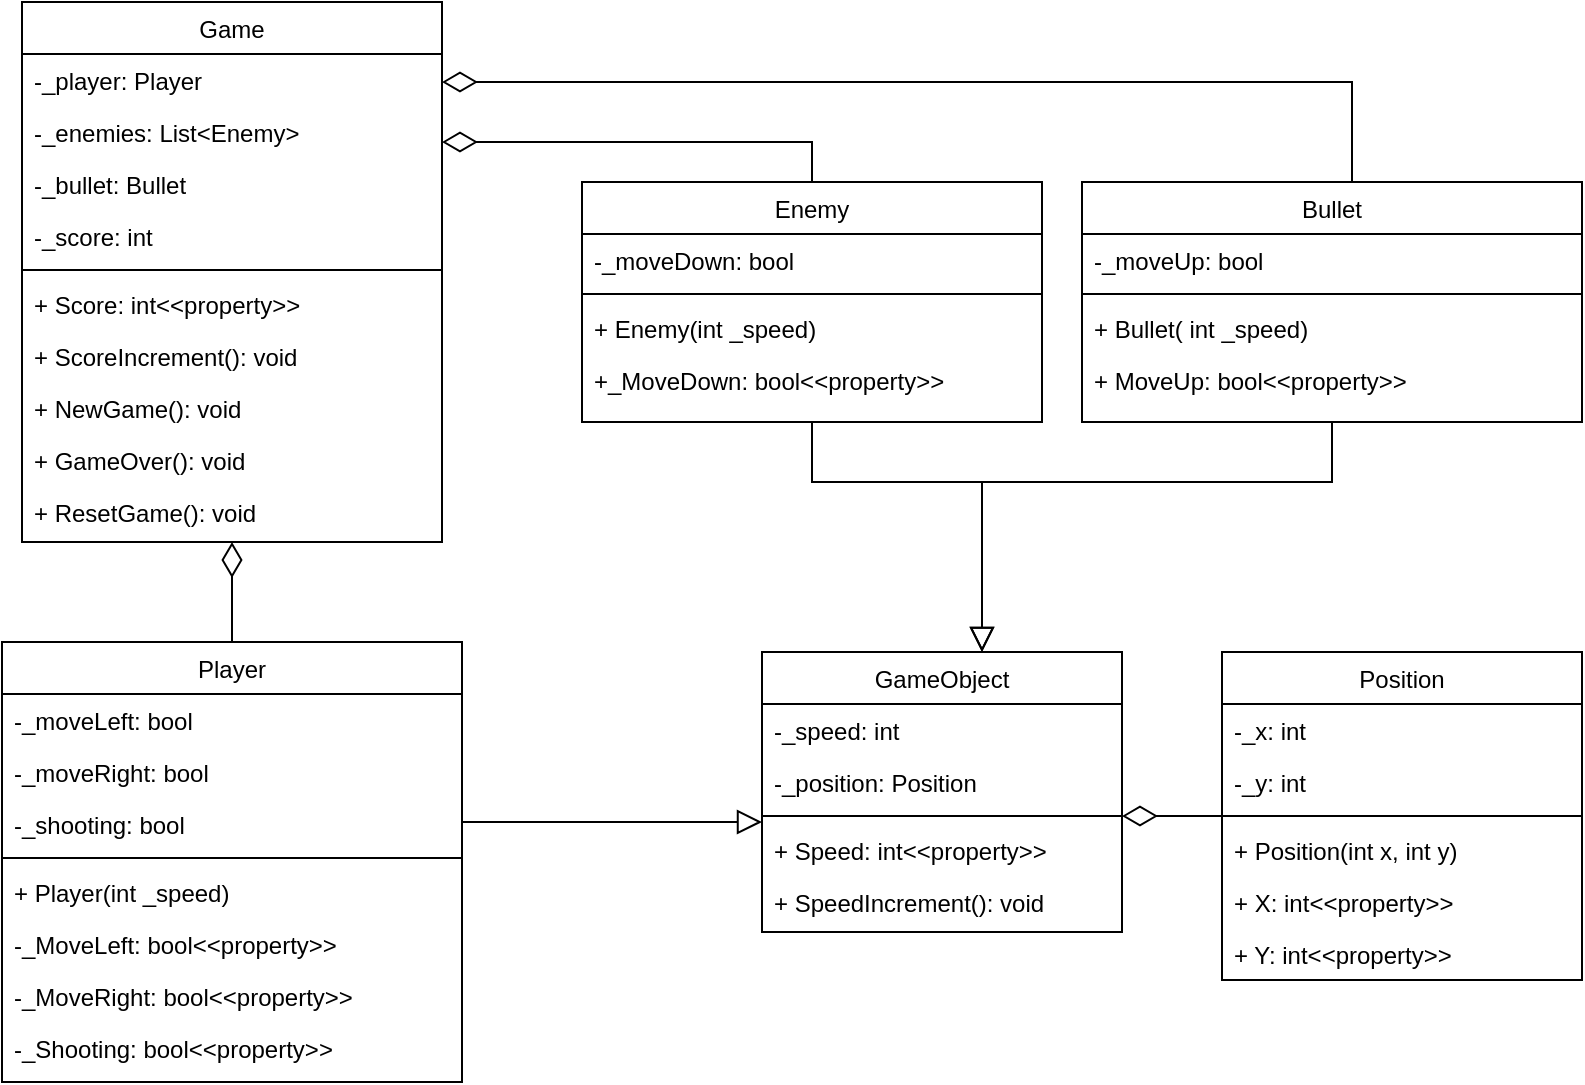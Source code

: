 <mxfile version="15.6.8" type="device"><diagram id="C5RBs43oDa-KdzZeNtuy" name="Page-1"><mxGraphModel dx="868" dy="482" grid="1" gridSize="10" guides="1" tooltips="1" connect="1" arrows="1" fold="1" page="1" pageScale="1" pageWidth="827" pageHeight="1169" math="0" shadow="0"><root><mxCell id="WIyWlLk6GJQsqaUBKTNV-0"/><mxCell id="WIyWlLk6GJQsqaUBKTNV-1" parent="WIyWlLk6GJQsqaUBKTNV-0"/><mxCell id="zkfFHV4jXpPFQw0GAbJ--17" value="Game" style="swimlane;fontStyle=0;align=center;verticalAlign=top;childLayout=stackLayout;horizontal=1;startSize=26;horizontalStack=0;resizeParent=1;resizeLast=0;collapsible=1;marginBottom=0;rounded=0;shadow=0;strokeWidth=1;fillColor=default;strokeColor=default;fontColor=default;" parent="WIyWlLk6GJQsqaUBKTNV-1" vertex="1"><mxGeometry x="30" y="120" width="210" height="270" as="geometry"><mxRectangle x="550" y="140" width="160" height="26" as="alternateBounds"/></mxGeometry></mxCell><mxCell id="zkfFHV4jXpPFQw0GAbJ--19" value="-_player: Player" style="text;align=left;verticalAlign=top;spacingLeft=4;spacingRight=4;overflow=hidden;rotatable=0;points=[[0,0.5],[1,0.5]];portConstraint=eastwest;rounded=0;shadow=0;html=0;fontColor=default;" parent="zkfFHV4jXpPFQw0GAbJ--17" vertex="1"><mxGeometry y="26" width="210" height="26" as="geometry"/></mxCell><mxCell id="zkfFHV4jXpPFQw0GAbJ--20" value="-_enemies: List&lt;Enemy&gt;" style="text;align=left;verticalAlign=top;spacingLeft=4;spacingRight=4;overflow=hidden;rotatable=0;points=[[0,0.5],[1,0.5]];portConstraint=eastwest;rounded=0;shadow=0;html=0;fontColor=default;" parent="zkfFHV4jXpPFQw0GAbJ--17" vertex="1"><mxGeometry y="52" width="210" height="26" as="geometry"/></mxCell><mxCell id="zkfFHV4jXpPFQw0GAbJ--21" value="-_bullet: Bullet" style="text;align=left;verticalAlign=top;spacingLeft=4;spacingRight=4;overflow=hidden;rotatable=0;points=[[0,0.5],[1,0.5]];portConstraint=eastwest;rounded=0;shadow=0;html=0;fontColor=default;" parent="zkfFHV4jXpPFQw0GAbJ--17" vertex="1"><mxGeometry y="78" width="210" height="26" as="geometry"/></mxCell><mxCell id="zkfFHV4jXpPFQw0GAbJ--22" value="-_score: int" style="text;align=left;verticalAlign=top;spacingLeft=4;spacingRight=4;overflow=hidden;rotatable=0;points=[[0,0.5],[1,0.5]];portConstraint=eastwest;rounded=0;shadow=0;html=0;fontColor=default;" parent="zkfFHV4jXpPFQw0GAbJ--17" vertex="1"><mxGeometry y="104" width="210" height="26" as="geometry"/></mxCell><mxCell id="zkfFHV4jXpPFQw0GAbJ--23" value="" style="line;html=1;strokeWidth=1;align=left;verticalAlign=middle;spacingTop=-1;spacingLeft=3;spacingRight=3;rotatable=0;labelPosition=right;points=[];portConstraint=eastwest;" parent="zkfFHV4jXpPFQw0GAbJ--17" vertex="1"><mxGeometry y="130" width="210" height="8" as="geometry"/></mxCell><mxCell id="zkfFHV4jXpPFQw0GAbJ--24" value="+ Score: int&lt;&lt;property&gt;&gt;" style="text;align=left;verticalAlign=top;spacingLeft=4;spacingRight=4;overflow=hidden;rotatable=0;points=[[0,0.5],[1,0.5]];portConstraint=eastwest;fontColor=default;" parent="zkfFHV4jXpPFQw0GAbJ--17" vertex="1"><mxGeometry y="138" width="210" height="26" as="geometry"/></mxCell><mxCell id="zkfFHV4jXpPFQw0GAbJ--25" value="+ ScoreIncrement(): void" style="text;align=left;verticalAlign=top;spacingLeft=4;spacingRight=4;overflow=hidden;rotatable=0;points=[[0,0.5],[1,0.5]];portConstraint=eastwest;fontColor=default;" parent="zkfFHV4jXpPFQw0GAbJ--17" vertex="1"><mxGeometry y="164" width="210" height="26" as="geometry"/></mxCell><mxCell id="6NR4MbsNOKAc526P4cU7-44" value="+ NewGame(): void" style="text;align=left;verticalAlign=top;spacingLeft=4;spacingRight=4;overflow=hidden;rotatable=0;points=[[0,0.5],[1,0.5]];portConstraint=eastwest;fontColor=default;" parent="zkfFHV4jXpPFQw0GAbJ--17" vertex="1"><mxGeometry y="190" width="210" height="26" as="geometry"/></mxCell><mxCell id="6NR4MbsNOKAc526P4cU7-45" value="+ GameOver(): void" style="text;align=left;verticalAlign=top;spacingLeft=4;spacingRight=4;overflow=hidden;rotatable=0;points=[[0,0.5],[1,0.5]];portConstraint=eastwest;fontColor=default;" parent="zkfFHV4jXpPFQw0GAbJ--17" vertex="1"><mxGeometry y="216" width="210" height="26" as="geometry"/></mxCell><mxCell id="6NR4MbsNOKAc526P4cU7-47" value="+ ResetGame(): void" style="text;align=left;verticalAlign=top;spacingLeft=4;spacingRight=4;overflow=hidden;rotatable=0;points=[[0,0.5],[1,0.5]];portConstraint=eastwest;fontColor=default;" parent="zkfFHV4jXpPFQw0GAbJ--17" vertex="1"><mxGeometry y="242" width="210" height="26" as="geometry"/></mxCell><mxCell id="6NR4MbsNOKAc526P4cU7-53" style="edgeStyle=orthogonalEdgeStyle;rounded=0;orthogonalLoop=1;jettySize=auto;html=1;labelBackgroundColor=default;fontColor=default;endArrow=block;endFill=0;endSize=10;strokeColor=default;" parent="WIyWlLk6GJQsqaUBKTNV-1" source="6NR4MbsNOKAc526P4cU7-9" target="Kfn1zCbPyZ1UTl0USvjw-6" edge="1"><mxGeometry relative="1" as="geometry"><mxPoint x="460" y="506" as="targetPoint"/><Array as="points"><mxPoint x="380" y="530"/><mxPoint x="380" y="530"/></Array></mxGeometry></mxCell><mxCell id="6NR4MbsNOKAc526P4cU7-57" style="edgeStyle=orthogonalEdgeStyle;rounded=0;orthogonalLoop=1;jettySize=auto;html=1;labelBackgroundColor=default;fontColor=default;endArrow=diamondThin;endFill=0;endSize=15;strokeColor=default;" parent="WIyWlLk6GJQsqaUBKTNV-1" source="6NR4MbsNOKAc526P4cU7-9" target="zkfFHV4jXpPFQw0GAbJ--17" edge="1"><mxGeometry relative="1" as="geometry"/></mxCell><mxCell id="6NR4MbsNOKAc526P4cU7-9" value="Player" style="swimlane;fontStyle=0;align=center;verticalAlign=top;childLayout=stackLayout;horizontal=1;startSize=26;horizontalStack=0;resizeParent=1;resizeLast=0;collapsible=1;marginBottom=0;rounded=0;shadow=0;strokeWidth=1;fillColor=default;strokeColor=default;fontColor=default;" parent="WIyWlLk6GJQsqaUBKTNV-1" vertex="1"><mxGeometry x="20" y="440" width="230" height="220" as="geometry"><mxRectangle x="550" y="140" width="160" height="26" as="alternateBounds"/></mxGeometry></mxCell><mxCell id="6NR4MbsNOKAc526P4cU7-10" value="-_moveLeft: bool" style="text;align=left;verticalAlign=top;spacingLeft=4;spacingRight=4;overflow=hidden;rotatable=0;points=[[0,0.5],[1,0.5]];portConstraint=eastwest;fontColor=default;" parent="6NR4MbsNOKAc526P4cU7-9" vertex="1"><mxGeometry y="26" width="230" height="26" as="geometry"/></mxCell><mxCell id="6NR4MbsNOKAc526P4cU7-11" value="-_moveRight: bool" style="text;align=left;verticalAlign=top;spacingLeft=4;spacingRight=4;overflow=hidden;rotatable=0;points=[[0,0.5],[1,0.5]];portConstraint=eastwest;rounded=0;shadow=0;html=0;fontColor=default;" parent="6NR4MbsNOKAc526P4cU7-9" vertex="1"><mxGeometry y="52" width="230" height="26" as="geometry"/></mxCell><mxCell id="6NR4MbsNOKAc526P4cU7-12" value="-_shooting: bool" style="text;align=left;verticalAlign=top;spacingLeft=4;spacingRight=4;overflow=hidden;rotatable=0;points=[[0,0.5],[1,0.5]];portConstraint=eastwest;rounded=0;shadow=0;html=0;fontColor=default;" parent="6NR4MbsNOKAc526P4cU7-9" vertex="1"><mxGeometry y="78" width="230" height="26" as="geometry"/></mxCell><mxCell id="6NR4MbsNOKAc526P4cU7-15" value="" style="line;html=1;strokeWidth=1;align=left;verticalAlign=middle;spacingTop=-1;spacingLeft=3;spacingRight=3;rotatable=0;labelPosition=right;points=[];portConstraint=eastwest;" parent="6NR4MbsNOKAc526P4cU7-9" vertex="1"><mxGeometry y="104" width="230" height="8" as="geometry"/></mxCell><mxCell id="6NR4MbsNOKAc526P4cU7-16" value="+ Player(int _speed)" style="text;align=left;verticalAlign=top;spacingLeft=4;spacingRight=4;overflow=hidden;rotatable=0;points=[[0,0.5],[1,0.5]];portConstraint=eastwest;fontColor=default;" parent="6NR4MbsNOKAc526P4cU7-9" vertex="1"><mxGeometry y="112" width="230" height="26" as="geometry"/></mxCell><mxCell id="6NR4MbsNOKAc526P4cU7-19" value="-_MoveLeft: bool&lt;&lt;property&gt;&gt;" style="text;align=left;verticalAlign=top;spacingLeft=4;spacingRight=4;overflow=hidden;rotatable=0;points=[[0,0.5],[1,0.5]];portConstraint=eastwest;fontColor=default;" parent="6NR4MbsNOKAc526P4cU7-9" vertex="1"><mxGeometry y="138" width="230" height="26" as="geometry"/></mxCell><mxCell id="6NR4MbsNOKAc526P4cU7-21" value="-_MoveRight: bool&lt;&lt;property&gt;&gt;" style="text;align=left;verticalAlign=top;spacingLeft=4;spacingRight=4;overflow=hidden;rotatable=0;points=[[0,0.5],[1,0.5]];portConstraint=eastwest;fontColor=default;" parent="6NR4MbsNOKAc526P4cU7-9" vertex="1"><mxGeometry y="164" width="230" height="26" as="geometry"/></mxCell><mxCell id="6NR4MbsNOKAc526P4cU7-22" value="-_Shooting: bool&lt;&lt;property&gt;&gt; " style="text;align=left;verticalAlign=top;spacingLeft=4;spacingRight=4;overflow=hidden;rotatable=0;points=[[0,0.5],[1,0.5]];portConstraint=eastwest;fontColor=default;" parent="6NR4MbsNOKAc526P4cU7-9" vertex="1"><mxGeometry y="190" width="230" height="26" as="geometry"/></mxCell><mxCell id="6NR4MbsNOKAc526P4cU7-54" style="edgeStyle=orthogonalEdgeStyle;rounded=0;orthogonalLoop=1;jettySize=auto;html=1;labelBackgroundColor=default;fontColor=default;endArrow=block;endFill=0;endSize=10;strokeColor=default;" parent="WIyWlLk6GJQsqaUBKTNV-1" source="6NR4MbsNOKAc526P4cU7-23" target="Kfn1zCbPyZ1UTl0USvjw-6" edge="1"><mxGeometry relative="1" as="geometry"><mxPoint x="568" y="451" as="targetPoint"/><Array as="points"><mxPoint x="425" y="360"/><mxPoint x="510" y="360"/></Array></mxGeometry></mxCell><mxCell id="6NR4MbsNOKAc526P4cU7-58" style="edgeStyle=orthogonalEdgeStyle;rounded=0;orthogonalLoop=1;jettySize=auto;html=1;labelBackgroundColor=default;fontColor=default;endArrow=diamondThin;endFill=0;endSize=15;strokeColor=default;exitX=0.5;exitY=0;exitDx=0;exitDy=0;" parent="WIyWlLk6GJQsqaUBKTNV-1" source="6NR4MbsNOKAc526P4cU7-23" target="zkfFHV4jXpPFQw0GAbJ--17" edge="1"><mxGeometry relative="1" as="geometry"><mxPoint x="260" y="297" as="targetPoint"/><Array as="points"><mxPoint x="425" y="190"/></Array></mxGeometry></mxCell><mxCell id="6NR4MbsNOKAc526P4cU7-23" value="Enemy" style="swimlane;fontStyle=0;align=center;verticalAlign=top;childLayout=stackLayout;horizontal=1;startSize=26;horizontalStack=0;resizeParent=1;resizeLast=0;collapsible=1;marginBottom=0;rounded=0;shadow=0;strokeWidth=1;fillColor=default;strokeColor=default;fontColor=default;" parent="WIyWlLk6GJQsqaUBKTNV-1" vertex="1"><mxGeometry x="310" y="210" width="230" height="120" as="geometry"><mxRectangle x="550" y="140" width="160" height="26" as="alternateBounds"/></mxGeometry></mxCell><mxCell id="6NR4MbsNOKAc526P4cU7-24" value="-_moveDown: bool" style="text;align=left;verticalAlign=top;spacingLeft=4;spacingRight=4;overflow=hidden;rotatable=0;points=[[0,0.5],[1,0.5]];portConstraint=eastwest;fontColor=default;" parent="6NR4MbsNOKAc526P4cU7-23" vertex="1"><mxGeometry y="26" width="230" height="26" as="geometry"/></mxCell><mxCell id="6NR4MbsNOKAc526P4cU7-27" value="" style="line;html=1;strokeWidth=1;align=left;verticalAlign=middle;spacingTop=-1;spacingLeft=3;spacingRight=3;rotatable=0;labelPosition=right;points=[];portConstraint=eastwest;" parent="6NR4MbsNOKAc526P4cU7-23" vertex="1"><mxGeometry y="52" width="230" height="8" as="geometry"/></mxCell><mxCell id="6NR4MbsNOKAc526P4cU7-28" value="+ Enemy(int _speed)" style="text;align=left;verticalAlign=top;spacingLeft=4;spacingRight=4;overflow=hidden;rotatable=0;points=[[0,0.5],[1,0.5]];portConstraint=eastwest;fontColor=default;" parent="6NR4MbsNOKAc526P4cU7-23" vertex="1"><mxGeometry y="60" width="230" height="26" as="geometry"/></mxCell><mxCell id="6NR4MbsNOKAc526P4cU7-29" value="+_MoveDown: bool&lt;&lt;property&gt;&gt;" style="text;align=left;verticalAlign=top;spacingLeft=4;spacingRight=4;overflow=hidden;rotatable=0;points=[[0,0.5],[1,0.5]];portConstraint=eastwest;fontColor=default;" parent="6NR4MbsNOKAc526P4cU7-23" vertex="1"><mxGeometry y="86" width="230" height="26" as="geometry"/></mxCell><mxCell id="6NR4MbsNOKAc526P4cU7-56" style="edgeStyle=orthogonalEdgeStyle;rounded=0;orthogonalLoop=1;jettySize=auto;html=1;labelBackgroundColor=default;fontColor=default;endArrow=block;endFill=0;endSize=10;strokeColor=default;" parent="WIyWlLk6GJQsqaUBKTNV-1" source="6NR4MbsNOKAc526P4cU7-33" target="Kfn1zCbPyZ1UTl0USvjw-6" edge="1"><mxGeometry relative="1" as="geometry"><mxPoint x="568" y="430" as="targetPoint"/><Array as="points"><mxPoint x="685" y="360"/><mxPoint x="510" y="360"/></Array></mxGeometry></mxCell><mxCell id="6NR4MbsNOKAc526P4cU7-59" style="edgeStyle=orthogonalEdgeStyle;rounded=0;orthogonalLoop=1;jettySize=auto;html=1;labelBackgroundColor=default;fontColor=default;endArrow=diamondThin;endFill=0;endSize=15;strokeColor=default;" parent="WIyWlLk6GJQsqaUBKTNV-1" source="6NR4MbsNOKAc526P4cU7-33" target="zkfFHV4jXpPFQw0GAbJ--17" edge="1"><mxGeometry relative="1" as="geometry"><Array as="points"><mxPoint x="695" y="160"/></Array></mxGeometry></mxCell><mxCell id="6NR4MbsNOKAc526P4cU7-33" value="Bullet" style="swimlane;fontStyle=0;align=center;verticalAlign=top;childLayout=stackLayout;horizontal=1;startSize=26;horizontalStack=0;resizeParent=1;resizeLast=0;collapsible=1;marginBottom=0;rounded=0;shadow=0;strokeWidth=1;fillColor=default;strokeColor=default;fontColor=default;" parent="WIyWlLk6GJQsqaUBKTNV-1" vertex="1"><mxGeometry x="560" y="210" width="250" height="120" as="geometry"><mxRectangle x="550" y="140" width="160" height="26" as="alternateBounds"/></mxGeometry></mxCell><mxCell id="6NR4MbsNOKAc526P4cU7-34" value="-_moveUp: bool" style="text;align=left;verticalAlign=top;spacingLeft=4;spacingRight=4;overflow=hidden;rotatable=0;points=[[0,0.5],[1,0.5]];portConstraint=eastwest;fontColor=default;" parent="6NR4MbsNOKAc526P4cU7-33" vertex="1"><mxGeometry y="26" width="250" height="26" as="geometry"/></mxCell><mxCell id="6NR4MbsNOKAc526P4cU7-39" value="" style="line;html=1;strokeWidth=1;align=left;verticalAlign=middle;spacingTop=-1;spacingLeft=3;spacingRight=3;rotatable=0;labelPosition=right;points=[];portConstraint=eastwest;" parent="6NR4MbsNOKAc526P4cU7-33" vertex="1"><mxGeometry y="52" width="250" height="8" as="geometry"/></mxCell><mxCell id="6NR4MbsNOKAc526P4cU7-40" value="+ Bullet( int _speed)" style="text;align=left;verticalAlign=top;spacingLeft=4;spacingRight=4;overflow=hidden;rotatable=0;points=[[0,0.5],[1,0.5]];portConstraint=eastwest;fontColor=default;" parent="6NR4MbsNOKAc526P4cU7-33" vertex="1"><mxGeometry y="60" width="250" height="26" as="geometry"/></mxCell><mxCell id="6NR4MbsNOKAc526P4cU7-41" value="+ MoveUp: bool&lt;&lt;property&gt;&gt;" style="text;align=left;verticalAlign=top;spacingLeft=4;spacingRight=4;overflow=hidden;rotatable=0;points=[[0,0.5],[1,0.5]];portConstraint=eastwest;fontColor=default;" parent="6NR4MbsNOKAc526P4cU7-33" vertex="1"><mxGeometry y="86" width="250" height="26" as="geometry"/></mxCell><mxCell id="Kfn1zCbPyZ1UTl0USvjw-6" value="GameObject" style="swimlane;fontStyle=0;align=center;verticalAlign=top;childLayout=stackLayout;horizontal=1;startSize=26;horizontalStack=0;resizeParent=1;resizeLast=0;collapsible=1;marginBottom=0;rounded=0;shadow=0;strokeWidth=1;fillColor=default;strokeColor=default;fontColor=default;" parent="WIyWlLk6GJQsqaUBKTNV-1" vertex="1"><mxGeometry x="400" y="445" width="180" height="140" as="geometry"><mxRectangle x="550" y="140" width="160" height="26" as="alternateBounds"/></mxGeometry></mxCell><mxCell id="Kfn1zCbPyZ1UTl0USvjw-7" value="-_speed: int" style="text;align=left;verticalAlign=top;spacingLeft=4;spacingRight=4;overflow=hidden;rotatable=0;points=[[0,0.5],[1,0.5]];portConstraint=eastwest;rounded=0;shadow=0;html=0;fontColor=default;" parent="Kfn1zCbPyZ1UTl0USvjw-6" vertex="1"><mxGeometry y="26" width="180" height="26" as="geometry"/></mxCell><mxCell id="Kfn1zCbPyZ1UTl0USvjw-8" value="-_position: Position" style="text;align=left;verticalAlign=top;spacingLeft=4;spacingRight=4;overflow=hidden;rotatable=0;points=[[0,0.5],[1,0.5]];portConstraint=eastwest;rounded=0;shadow=0;html=0;fontColor=default;" parent="Kfn1zCbPyZ1UTl0USvjw-6" vertex="1"><mxGeometry y="52" width="180" height="26" as="geometry"/></mxCell><mxCell id="Kfn1zCbPyZ1UTl0USvjw-11" value="" style="line;html=1;strokeWidth=1;align=left;verticalAlign=middle;spacingTop=-1;spacingLeft=3;spacingRight=3;rotatable=0;labelPosition=right;points=[];portConstraint=eastwest;" parent="Kfn1zCbPyZ1UTl0USvjw-6" vertex="1"><mxGeometry y="78" width="180" height="8" as="geometry"/></mxCell><mxCell id="Kfn1zCbPyZ1UTl0USvjw-12" value="+ Speed: int&lt;&lt;property&gt;&gt;" style="text;align=left;verticalAlign=top;spacingLeft=4;spacingRight=4;overflow=hidden;rotatable=0;points=[[0,0.5],[1,0.5]];portConstraint=eastwest;fontColor=default;" parent="Kfn1zCbPyZ1UTl0USvjw-6" vertex="1"><mxGeometry y="86" width="180" height="26" as="geometry"/></mxCell><mxCell id="Kfn1zCbPyZ1UTl0USvjw-13" value="+ SpeedIncrement(): void" style="text;align=left;verticalAlign=top;spacingLeft=4;spacingRight=4;overflow=hidden;rotatable=0;points=[[0,0.5],[1,0.5]];portConstraint=eastwest;fontColor=default;" parent="Kfn1zCbPyZ1UTl0USvjw-6" vertex="1"><mxGeometry y="112" width="180" height="26" as="geometry"/></mxCell><mxCell id="Kfn1zCbPyZ1UTl0USvjw-25" style="edgeStyle=orthogonalEdgeStyle;rounded=0;orthogonalLoop=1;jettySize=auto;html=1;endSize=15;endArrow=diamondThin;endFill=0;" parent="WIyWlLk6GJQsqaUBKTNV-1" source="Kfn1zCbPyZ1UTl0USvjw-18" target="Kfn1zCbPyZ1UTl0USvjw-6" edge="1"><mxGeometry relative="1" as="geometry"><Array as="points"><mxPoint x="630" y="527"/><mxPoint x="630" y="527"/></Array></mxGeometry></mxCell><mxCell id="Kfn1zCbPyZ1UTl0USvjw-18" value="Position" style="swimlane;fontStyle=0;align=center;verticalAlign=top;childLayout=stackLayout;horizontal=1;startSize=26;horizontalStack=0;resizeParent=1;resizeLast=0;collapsible=1;marginBottom=0;rounded=0;shadow=0;strokeWidth=1;fillColor=default;strokeColor=default;fontColor=default;" parent="WIyWlLk6GJQsqaUBKTNV-1" vertex="1"><mxGeometry x="630" y="445" width="180" height="164" as="geometry"><mxRectangle x="550" y="140" width="160" height="26" as="alternateBounds"/></mxGeometry></mxCell><mxCell id="Kfn1zCbPyZ1UTl0USvjw-19" value="-_x: int" style="text;align=left;verticalAlign=top;spacingLeft=4;spacingRight=4;overflow=hidden;rotatable=0;points=[[0,0.5],[1,0.5]];portConstraint=eastwest;rounded=0;shadow=0;html=0;fontColor=default;" parent="Kfn1zCbPyZ1UTl0USvjw-18" vertex="1"><mxGeometry y="26" width="180" height="26" as="geometry"/></mxCell><mxCell id="Kfn1zCbPyZ1UTl0USvjw-20" value="-_y: int" style="text;align=left;verticalAlign=top;spacingLeft=4;spacingRight=4;overflow=hidden;rotatable=0;points=[[0,0.5],[1,0.5]];portConstraint=eastwest;rounded=0;shadow=0;html=0;fontColor=default;" parent="Kfn1zCbPyZ1UTl0USvjw-18" vertex="1"><mxGeometry y="52" width="180" height="26" as="geometry"/></mxCell><mxCell id="Kfn1zCbPyZ1UTl0USvjw-21" value="" style="line;html=1;strokeWidth=1;align=left;verticalAlign=middle;spacingTop=-1;spacingLeft=3;spacingRight=3;rotatable=0;labelPosition=right;points=[];portConstraint=eastwest;" parent="Kfn1zCbPyZ1UTl0USvjw-18" vertex="1"><mxGeometry y="78" width="180" height="8" as="geometry"/></mxCell><mxCell id="Kfn1zCbPyZ1UTl0USvjw-22" value="+ Position(int x, int y)" style="text;align=left;verticalAlign=top;spacingLeft=4;spacingRight=4;overflow=hidden;rotatable=0;points=[[0,0.5],[1,0.5]];portConstraint=eastwest;fontColor=default;" parent="Kfn1zCbPyZ1UTl0USvjw-18" vertex="1"><mxGeometry y="86" width="180" height="26" as="geometry"/></mxCell><mxCell id="Kfn1zCbPyZ1UTl0USvjw-23" value="+ X: int&lt;&lt;property&gt;&gt;" style="text;align=left;verticalAlign=top;spacingLeft=4;spacingRight=4;overflow=hidden;rotatable=0;points=[[0,0.5],[1,0.5]];portConstraint=eastwest;fontColor=default;" parent="Kfn1zCbPyZ1UTl0USvjw-18" vertex="1"><mxGeometry y="112" width="180" height="26" as="geometry"/></mxCell><mxCell id="Kfn1zCbPyZ1UTl0USvjw-24" value="+ Y: int&lt;&lt;property&gt;&gt;" style="text;align=left;verticalAlign=top;spacingLeft=4;spacingRight=4;overflow=hidden;rotatable=0;points=[[0,0.5],[1,0.5]];portConstraint=eastwest;fontColor=default;" parent="Kfn1zCbPyZ1UTl0USvjw-18" vertex="1"><mxGeometry y="138" width="180" height="26" as="geometry"/></mxCell></root></mxGraphModel></diagram></mxfile>